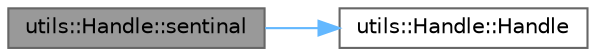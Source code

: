 digraph "utils::Handle::sentinal"
{
 // LATEX_PDF_SIZE
  bgcolor="transparent";
  edge [fontname=Helvetica,fontsize=10,labelfontname=Helvetica,labelfontsize=10];
  node [fontname=Helvetica,fontsize=10,shape=box,height=0.2,width=0.4];
  rankdir="LR";
  Node1 [id="Node000001",label="utils::Handle::sentinal",height=0.2,width=0.4,color="gray40", fillcolor="grey60", style="filled", fontcolor="black",tooltip="Returns a sentinel (invalid) handle."];
  Node1 -> Node2 [id="edge1_Node000001_Node000002",color="steelblue1",style="solid",tooltip=" "];
  Node2 [id="Node000002",label="utils::Handle::Handle",height=0.2,width=0.4,color="grey40", fillcolor="white", style="filled",URL="$classutils_1_1_handle.html#a8240f07d11c9274349f173b65ea7da83",tooltip="Default constructor. Initializes to an invalid handle."];
}
